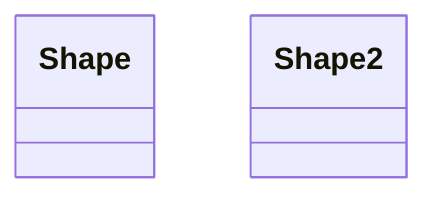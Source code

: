 classDiagram
class Shape
link Shape "http://www.github.com" "This is a tooltip for a link"
class Shape2
click Shape2 href "http://www.github.com" "This is a tooltip for a link"
